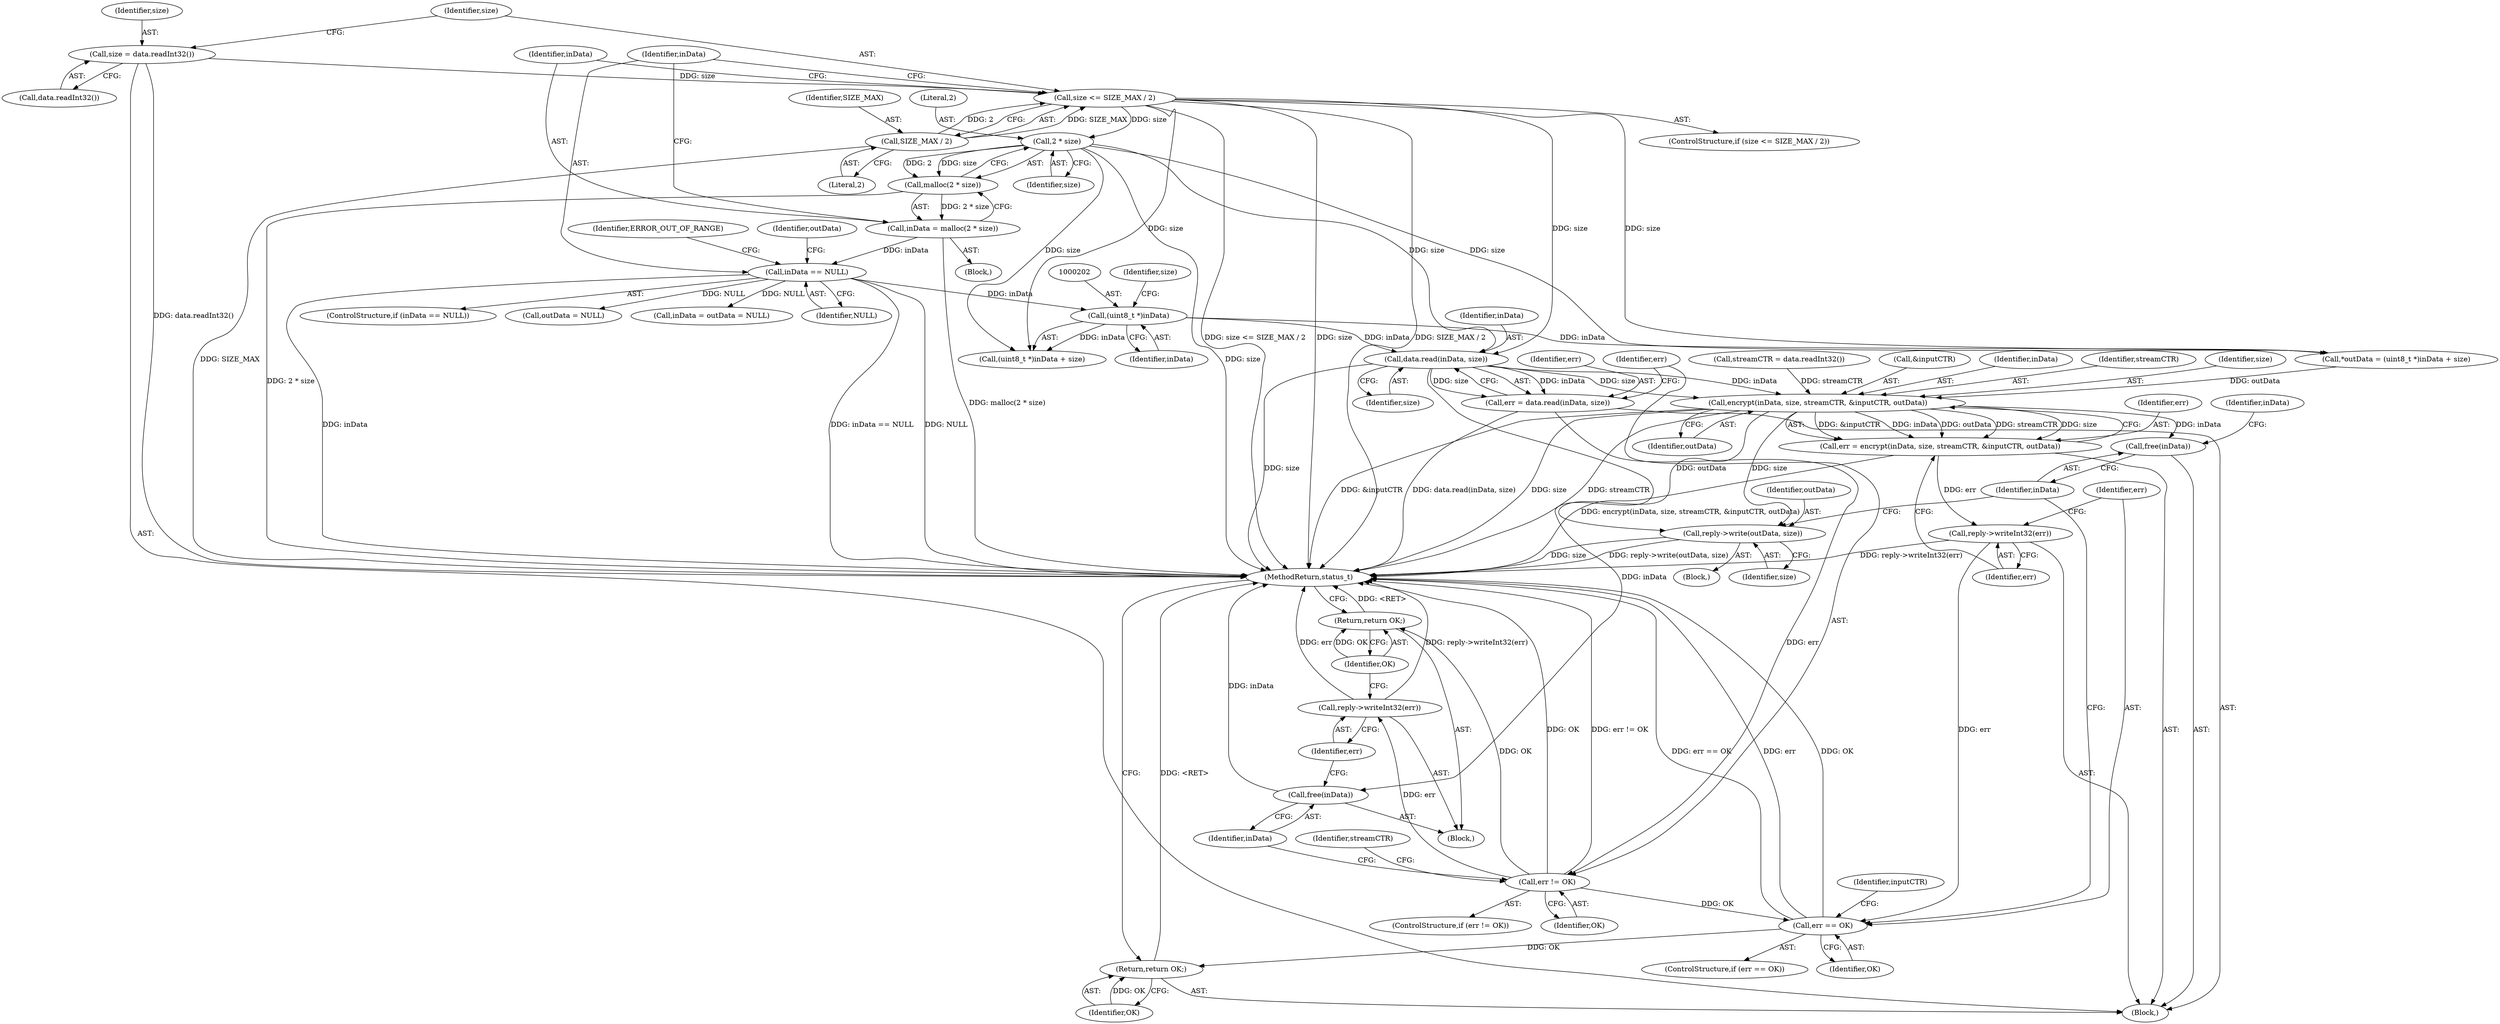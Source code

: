 digraph "0_Android_9667e3eff2d34c3797c3b529370de47b2c1f1bf6@API" {
"1000208" [label="(Call,data.read(inData, size))"];
"1000201" [label="(Call,(uint8_t *)inData)"];
"1000189" [label="(Call,inData == NULL)"];
"1000182" [label="(Call,inData = malloc(2 * size))"];
"1000184" [label="(Call,malloc(2 * size))"];
"1000185" [label="(Call,2 * size)"];
"1000176" [label="(Call,size <= SIZE_MAX / 2)"];
"1000172" [label="(Call,size = data.readInt32())"];
"1000178" [label="(Call,SIZE_MAX / 2)"];
"1000206" [label="(Call,err = data.read(inData, size))"];
"1000212" [label="(Call,err != OK)"];
"1000218" [label="(Call,reply->writeInt32(err))"];
"1000220" [label="(Return,return OK;)"];
"1000239" [label="(Call,err == OK)"];
"1000255" [label="(Return,return OK;)"];
"1000216" [label="(Call,free(inData))"];
"1000229" [label="(Call,encrypt(inData, size, streamCTR, &inputCTR, outData))"];
"1000227" [label="(Call,err = encrypt(inData, size, streamCTR, &inputCTR, outData))"];
"1000236" [label="(Call,reply->writeInt32(err))"];
"1000245" [label="(Call,reply->write(outData, size))"];
"1000248" [label="(Call,free(inData))"];
"1000188" [label="(ControlStructure,if (inData == NULL))"];
"1000187" [label="(Identifier,size)"];
"1000206" [label="(Call,err = data.read(inData, size))"];
"1000177" [label="(Identifier,size)"];
"1000210" [label="(Identifier,size)"];
"1000212" [label="(Call,err != OK)"];
"1000239" [label="(Call,err == OK)"];
"1000219" [label="(Identifier,err)"];
"1000235" [label="(Identifier,outData)"];
"1000203" [label="(Identifier,inData)"];
"1000221" [label="(Identifier,OK)"];
"1000248" [label="(Call,free(inData))"];
"1000211" [label="(ControlStructure,if (err != OK))"];
"1000208" [label="(Call,data.read(inData, size))"];
"1000181" [label="(Block,)"];
"1000175" [label="(ControlStructure,if (size <= SIZE_MAX / 2))"];
"1000242" [label="(Block,)"];
"1000244" [label="(Identifier,inputCTR)"];
"1000220" [label="(Return,return OK;)"];
"1000190" [label="(Identifier,inData)"];
"1000249" [label="(Identifier,inData)"];
"1000237" [label="(Identifier,err)"];
"1000218" [label="(Call,reply->writeInt32(err))"];
"1000246" [label="(Identifier,outData)"];
"1000214" [label="(Identifier,OK)"];
"1000233" [label="(Call,&inputCTR)"];
"1000240" [label="(Identifier,err)"];
"1000173" [label="(Identifier,size)"];
"1000228" [label="(Identifier,err)"];
"1000179" [label="(Identifier,SIZE_MAX)"];
"1000217" [label="(Identifier,inData)"];
"1000230" [label="(Identifier,inData)"];
"1000172" [label="(Call,size = data.readInt32())"];
"1000229" [label="(Call,encrypt(inData, size, streamCTR, &inputCTR, outData))"];
"1000213" [label="(Identifier,err)"];
"1000241" [label="(Identifier,OK)"];
"1000189" [label="(Call,inData == NULL)"];
"1000227" [label="(Call,err = encrypt(inData, size, streamCTR, &inputCTR, outData))"];
"1000232" [label="(Identifier,streamCTR)"];
"1000251" [label="(Identifier,inData)"];
"1000201" [label="(Call,(uint8_t *)inData)"];
"1000182" [label="(Call,inData = malloc(2 * size))"];
"1000207" [label="(Identifier,err)"];
"1000216" [label="(Call,free(inData))"];
"1000183" [label="(Identifier,inData)"];
"1000200" [label="(Call,(uint8_t *)inData + size)"];
"1000194" [label="(Identifier,ERROR_OUT_OF_RANGE)"];
"1000184" [label="(Call,malloc(2 * size))"];
"1000170" [label="(Block,)"];
"1000238" [label="(ControlStructure,if (err == OK))"];
"1000199" [label="(Identifier,outData)"];
"1000256" [label="(Identifier,OK)"];
"1000209" [label="(Identifier,inData)"];
"1000407" [label="(MethodReturn,status_t)"];
"1000255" [label="(Return,return OK;)"];
"1000245" [label="(Call,reply->write(outData, size))"];
"1000176" [label="(Call,size <= SIZE_MAX / 2)"];
"1000204" [label="(Identifier,size)"];
"1000224" [label="(Identifier,streamCTR)"];
"1000236" [label="(Call,reply->writeInt32(err))"];
"1000231" [label="(Identifier,size)"];
"1000174" [label="(Call,data.readInt32())"];
"1000215" [label="(Block,)"];
"1000223" [label="(Call,streamCTR = data.readInt32())"];
"1000186" [label="(Literal,2)"];
"1000252" [label="(Call,outData = NULL)"];
"1000178" [label="(Call,SIZE_MAX / 2)"];
"1000250" [label="(Call,inData = outData = NULL)"];
"1000247" [label="(Identifier,size)"];
"1000180" [label="(Literal,2)"];
"1000185" [label="(Call,2 * size)"];
"1000198" [label="(Call,*outData = (uint8_t *)inData + size)"];
"1000191" [label="(Identifier,NULL)"];
"1000208" -> "1000206"  [label="AST: "];
"1000208" -> "1000210"  [label="CFG: "];
"1000209" -> "1000208"  [label="AST: "];
"1000210" -> "1000208"  [label="AST: "];
"1000206" -> "1000208"  [label="CFG: "];
"1000208" -> "1000407"  [label="DDG: size"];
"1000208" -> "1000206"  [label="DDG: inData"];
"1000208" -> "1000206"  [label="DDG: size"];
"1000201" -> "1000208"  [label="DDG: inData"];
"1000185" -> "1000208"  [label="DDG: size"];
"1000176" -> "1000208"  [label="DDG: size"];
"1000208" -> "1000216"  [label="DDG: inData"];
"1000208" -> "1000229"  [label="DDG: inData"];
"1000208" -> "1000229"  [label="DDG: size"];
"1000201" -> "1000200"  [label="AST: "];
"1000201" -> "1000203"  [label="CFG: "];
"1000202" -> "1000201"  [label="AST: "];
"1000203" -> "1000201"  [label="AST: "];
"1000204" -> "1000201"  [label="CFG: "];
"1000201" -> "1000198"  [label="DDG: inData"];
"1000201" -> "1000200"  [label="DDG: inData"];
"1000189" -> "1000201"  [label="DDG: inData"];
"1000189" -> "1000188"  [label="AST: "];
"1000189" -> "1000191"  [label="CFG: "];
"1000190" -> "1000189"  [label="AST: "];
"1000191" -> "1000189"  [label="AST: "];
"1000194" -> "1000189"  [label="CFG: "];
"1000199" -> "1000189"  [label="CFG: "];
"1000189" -> "1000407"  [label="DDG: inData"];
"1000189" -> "1000407"  [label="DDG: inData == NULL"];
"1000189" -> "1000407"  [label="DDG: NULL"];
"1000182" -> "1000189"  [label="DDG: inData"];
"1000189" -> "1000250"  [label="DDG: NULL"];
"1000189" -> "1000252"  [label="DDG: NULL"];
"1000182" -> "1000181"  [label="AST: "];
"1000182" -> "1000184"  [label="CFG: "];
"1000183" -> "1000182"  [label="AST: "];
"1000184" -> "1000182"  [label="AST: "];
"1000190" -> "1000182"  [label="CFG: "];
"1000182" -> "1000407"  [label="DDG: malloc(2 * size)"];
"1000184" -> "1000182"  [label="DDG: 2 * size"];
"1000184" -> "1000185"  [label="CFG: "];
"1000185" -> "1000184"  [label="AST: "];
"1000184" -> "1000407"  [label="DDG: 2 * size"];
"1000185" -> "1000184"  [label="DDG: 2"];
"1000185" -> "1000184"  [label="DDG: size"];
"1000185" -> "1000187"  [label="CFG: "];
"1000186" -> "1000185"  [label="AST: "];
"1000187" -> "1000185"  [label="AST: "];
"1000185" -> "1000407"  [label="DDG: size"];
"1000176" -> "1000185"  [label="DDG: size"];
"1000185" -> "1000198"  [label="DDG: size"];
"1000185" -> "1000200"  [label="DDG: size"];
"1000176" -> "1000175"  [label="AST: "];
"1000176" -> "1000178"  [label="CFG: "];
"1000177" -> "1000176"  [label="AST: "];
"1000178" -> "1000176"  [label="AST: "];
"1000183" -> "1000176"  [label="CFG: "];
"1000190" -> "1000176"  [label="CFG: "];
"1000176" -> "1000407"  [label="DDG: SIZE_MAX / 2"];
"1000176" -> "1000407"  [label="DDG: size <= SIZE_MAX / 2"];
"1000176" -> "1000407"  [label="DDG: size"];
"1000172" -> "1000176"  [label="DDG: size"];
"1000178" -> "1000176"  [label="DDG: SIZE_MAX"];
"1000178" -> "1000176"  [label="DDG: 2"];
"1000176" -> "1000198"  [label="DDG: size"];
"1000176" -> "1000200"  [label="DDG: size"];
"1000172" -> "1000170"  [label="AST: "];
"1000172" -> "1000174"  [label="CFG: "];
"1000173" -> "1000172"  [label="AST: "];
"1000174" -> "1000172"  [label="AST: "];
"1000177" -> "1000172"  [label="CFG: "];
"1000172" -> "1000407"  [label="DDG: data.readInt32()"];
"1000178" -> "1000180"  [label="CFG: "];
"1000179" -> "1000178"  [label="AST: "];
"1000180" -> "1000178"  [label="AST: "];
"1000178" -> "1000407"  [label="DDG: SIZE_MAX"];
"1000206" -> "1000170"  [label="AST: "];
"1000207" -> "1000206"  [label="AST: "];
"1000213" -> "1000206"  [label="CFG: "];
"1000206" -> "1000407"  [label="DDG: data.read(inData, size)"];
"1000206" -> "1000212"  [label="DDG: err"];
"1000212" -> "1000211"  [label="AST: "];
"1000212" -> "1000214"  [label="CFG: "];
"1000213" -> "1000212"  [label="AST: "];
"1000214" -> "1000212"  [label="AST: "];
"1000217" -> "1000212"  [label="CFG: "];
"1000224" -> "1000212"  [label="CFG: "];
"1000212" -> "1000407"  [label="DDG: OK"];
"1000212" -> "1000407"  [label="DDG: err != OK"];
"1000212" -> "1000218"  [label="DDG: err"];
"1000212" -> "1000220"  [label="DDG: OK"];
"1000212" -> "1000239"  [label="DDG: OK"];
"1000218" -> "1000215"  [label="AST: "];
"1000218" -> "1000219"  [label="CFG: "];
"1000219" -> "1000218"  [label="AST: "];
"1000221" -> "1000218"  [label="CFG: "];
"1000218" -> "1000407"  [label="DDG: err"];
"1000218" -> "1000407"  [label="DDG: reply->writeInt32(err)"];
"1000220" -> "1000215"  [label="AST: "];
"1000220" -> "1000221"  [label="CFG: "];
"1000221" -> "1000220"  [label="AST: "];
"1000407" -> "1000220"  [label="CFG: "];
"1000220" -> "1000407"  [label="DDG: <RET>"];
"1000221" -> "1000220"  [label="DDG: OK"];
"1000239" -> "1000238"  [label="AST: "];
"1000239" -> "1000241"  [label="CFG: "];
"1000240" -> "1000239"  [label="AST: "];
"1000241" -> "1000239"  [label="AST: "];
"1000244" -> "1000239"  [label="CFG: "];
"1000249" -> "1000239"  [label="CFG: "];
"1000239" -> "1000407"  [label="DDG: err == OK"];
"1000239" -> "1000407"  [label="DDG: err"];
"1000239" -> "1000407"  [label="DDG: OK"];
"1000236" -> "1000239"  [label="DDG: err"];
"1000239" -> "1000255"  [label="DDG: OK"];
"1000255" -> "1000170"  [label="AST: "];
"1000255" -> "1000256"  [label="CFG: "];
"1000256" -> "1000255"  [label="AST: "];
"1000407" -> "1000255"  [label="CFG: "];
"1000255" -> "1000407"  [label="DDG: <RET>"];
"1000256" -> "1000255"  [label="DDG: OK"];
"1000216" -> "1000215"  [label="AST: "];
"1000216" -> "1000217"  [label="CFG: "];
"1000217" -> "1000216"  [label="AST: "];
"1000219" -> "1000216"  [label="CFG: "];
"1000216" -> "1000407"  [label="DDG: inData"];
"1000229" -> "1000227"  [label="AST: "];
"1000229" -> "1000235"  [label="CFG: "];
"1000230" -> "1000229"  [label="AST: "];
"1000231" -> "1000229"  [label="AST: "];
"1000232" -> "1000229"  [label="AST: "];
"1000233" -> "1000229"  [label="AST: "];
"1000235" -> "1000229"  [label="AST: "];
"1000227" -> "1000229"  [label="CFG: "];
"1000229" -> "1000407"  [label="DDG: &inputCTR"];
"1000229" -> "1000407"  [label="DDG: size"];
"1000229" -> "1000407"  [label="DDG: streamCTR"];
"1000229" -> "1000227"  [label="DDG: &inputCTR"];
"1000229" -> "1000227"  [label="DDG: inData"];
"1000229" -> "1000227"  [label="DDG: outData"];
"1000229" -> "1000227"  [label="DDG: streamCTR"];
"1000229" -> "1000227"  [label="DDG: size"];
"1000223" -> "1000229"  [label="DDG: streamCTR"];
"1000198" -> "1000229"  [label="DDG: outData"];
"1000229" -> "1000245"  [label="DDG: outData"];
"1000229" -> "1000245"  [label="DDG: size"];
"1000229" -> "1000248"  [label="DDG: inData"];
"1000227" -> "1000170"  [label="AST: "];
"1000228" -> "1000227"  [label="AST: "];
"1000237" -> "1000227"  [label="CFG: "];
"1000227" -> "1000407"  [label="DDG: encrypt(inData, size, streamCTR, &inputCTR, outData)"];
"1000227" -> "1000236"  [label="DDG: err"];
"1000236" -> "1000170"  [label="AST: "];
"1000236" -> "1000237"  [label="CFG: "];
"1000237" -> "1000236"  [label="AST: "];
"1000240" -> "1000236"  [label="CFG: "];
"1000236" -> "1000407"  [label="DDG: reply->writeInt32(err)"];
"1000245" -> "1000242"  [label="AST: "];
"1000245" -> "1000247"  [label="CFG: "];
"1000246" -> "1000245"  [label="AST: "];
"1000247" -> "1000245"  [label="AST: "];
"1000249" -> "1000245"  [label="CFG: "];
"1000245" -> "1000407"  [label="DDG: reply->write(outData, size)"];
"1000245" -> "1000407"  [label="DDG: size"];
"1000248" -> "1000170"  [label="AST: "];
"1000248" -> "1000249"  [label="CFG: "];
"1000249" -> "1000248"  [label="AST: "];
"1000251" -> "1000248"  [label="CFG: "];
}
